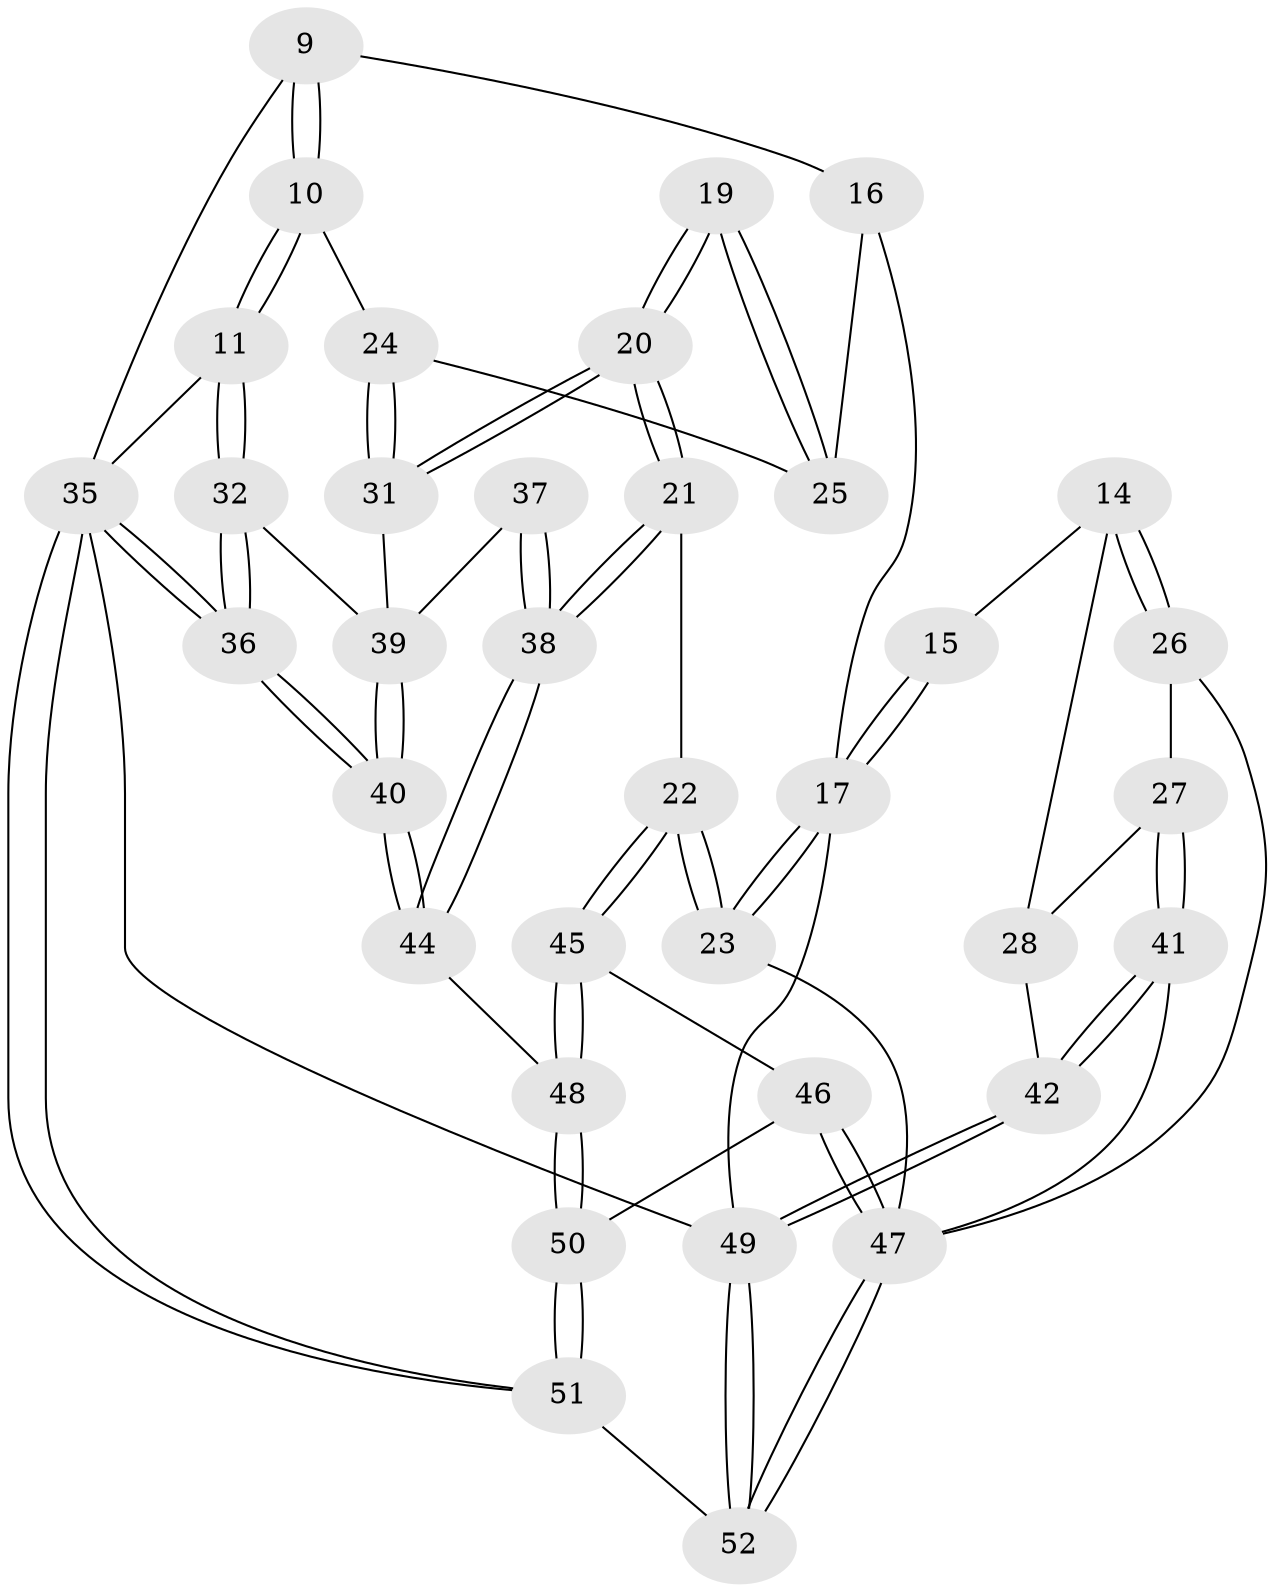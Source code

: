 // original degree distribution, {3: 0.038461538461538464, 5: 0.5, 6: 0.21153846153846154, 4: 0.25}
// Generated by graph-tools (version 1.1) at 2025/06/03/04/25 22:06:18]
// undirected, 36 vertices, 87 edges
graph export_dot {
graph [start="1"]
  node [color=gray90,style=filled];
  9 [pos="+0.7903125582612656+0.22314012098784353",super="+5"];
  10 [pos="+0.8829344549996619+0.2644646697274998"];
  11 [pos="+1+0.2244177446459018"];
  14 [pos="+0.2866172889758249+0.2240845903648365"];
  15 [pos="+0.30479611091583836+0.2106807698867415"];
  16 [pos="+0.6764192560455363+0.3216166144597364",super="+6"];
  17 [pos="+0.5172387233380817+0.3508673887707193",super="+7+8"];
  19 [pos="+0.6567596777399125+0.4350462595391934"];
  20 [pos="+0.6403618016599486+0.4989023287433687"];
  21 [pos="+0.6280273678656444+0.5091654652245308"];
  22 [pos="+0.5527658358464944+0.540574001390109"];
  23 [pos="+0.5318168478545793+0.52739133902657"];
  24 [pos="+0.8435598474380313+0.3553535063943821"];
  25 [pos="+0.7707675792074301+0.36692098790236516",super="+18"];
  26 [pos="+0.37370588301923535+0.467275012857849"];
  27 [pos="+0.21348904729259488+0.5465062656100536"];
  28 [pos="+0.20548694797794967+0.35592195815615546",super="+13"];
  31 [pos="+0.8117958465793335+0.4701919196063624"];
  32 [pos="+1+0.35169396459205654"];
  35 [pos="+1+1",super="+2"];
  36 [pos="+1+0.7865084128501401"];
  37 [pos="+0.8606298949833282+0.5390453578716955"];
  38 [pos="+0.8182030685206009+0.6605625128166851"];
  39 [pos="+0.9650257419845847+0.6121381711497623",super="+33+34"];
  40 [pos="+1+0.7451615425072483"];
  41 [pos="+0.060249194874771726+0.7035507446475374"];
  42 [pos="+0+0.7088959301793529",super="+30+12"];
  44 [pos="+0.8360957013530332+0.7373415142402776"];
  45 [pos="+0.5533132242587703+0.552745707443181"];
  46 [pos="+0.5060247075088107+0.6997837950386612"];
  47 [pos="+0.38973964304017095+0.8704933924804981",super="+43+29"];
  48 [pos="+0.7574410480153198+0.7968854549623308"];
  49 [pos="+0+1",super="+3"];
  50 [pos="+0.7282637034687575+0.8577978333547396"];
  51 [pos="+0.671605280101626+1"];
  52 [pos="+0.4931625769409058+1"];
  9 -- 10;
  9 -- 10;
  9 -- 16 [weight=2];
  9 -- 35;
  10 -- 11;
  10 -- 11;
  10 -- 24;
  11 -- 32;
  11 -- 32;
  11 -- 35;
  14 -- 15;
  14 -- 26;
  14 -- 26;
  14 -- 28;
  15 -- 17 [weight=2];
  15 -- 17;
  16 -- 25;
  16 -- 17;
  17 -- 23;
  17 -- 23;
  17 -- 49;
  19 -- 20;
  19 -- 20;
  19 -- 25 [weight=2];
  19 -- 25;
  20 -- 21;
  20 -- 21;
  20 -- 31;
  20 -- 31;
  21 -- 22;
  21 -- 38;
  21 -- 38;
  22 -- 23;
  22 -- 23;
  22 -- 45;
  22 -- 45;
  23 -- 47;
  24 -- 25;
  24 -- 31;
  24 -- 31;
  26 -- 27;
  26 -- 47;
  27 -- 28;
  27 -- 41;
  27 -- 41;
  28 -- 42 [weight=2];
  31 -- 39;
  32 -- 36;
  32 -- 36;
  32 -- 39;
  35 -- 36;
  35 -- 36;
  35 -- 51;
  35 -- 51;
  35 -- 49 [weight=2];
  36 -- 40;
  36 -- 40;
  37 -- 38;
  37 -- 38;
  37 -- 39 [weight=2];
  38 -- 44;
  38 -- 44;
  39 -- 40;
  39 -- 40;
  40 -- 44;
  40 -- 44;
  41 -- 42;
  41 -- 42;
  41 -- 47;
  42 -- 49 [weight=2];
  42 -- 49;
  44 -- 48;
  45 -- 46;
  45 -- 48;
  45 -- 48;
  46 -- 47;
  46 -- 47;
  46 -- 50;
  47 -- 52;
  47 -- 52;
  48 -- 50;
  48 -- 50;
  49 -- 52;
  49 -- 52;
  50 -- 51;
  50 -- 51;
  51 -- 52;
}
